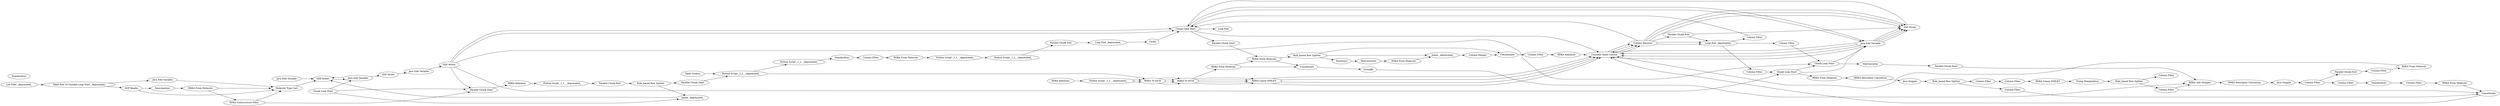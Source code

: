 digraph {
	1276 [label="RDKit Substructure Filter"]
	10 [label="RDKit To InChI"]
	25 [label="RDKit Canon SMILES"]
	119 [label="Constant Value Column"]
	128 [label="Column Resorter"]
	290 [label="RDKit To InChI"]
	307 [label="Python Script _1_1_ _deprecated_"]
	19 [label="SDF Writer"]
	233 [label="Java Edit Variable"]
	234 [label="Chunk Loop Start"]
	235 [label="Loop End _deprecated_"]
	237 [label=Tautomers]
	239 [label=MolConverter]
	240 [label="Parallel Chunk Start"]
	241 [label="Parallel Chunk End"]
	242 [label="RDKit Descriptor Calculation"]
	244 [label="Rule_based Row Splitter"]
	245 [label=Concatenate]
	247 [label="RDKit From Molecule"]
	248 [label="Column Filter"]
	250 [label="RDKit Kekulizer"]
	251 [label="Column Merger"]
	252 [label="Joiner _deprecated_"]
	253 [label="Column Filter"]
	1278 [label="SDF Reader"]
	10 [label="RDKit To InChI"]
	25 [label="RDKit Canon SMILES"]
	119 [label="Constant Value Column"]
	128 [label="Column Resorter"]
	290 [label="RDKit To InChI"]
	291 [label="RDKit Kekulizer"]
	19 [label="SDF Writer"]
	233 [label="Java Edit Variable"]
	234 [label="Loop End _deprecated_"]
	921 [label="Column Filter"]
	924 [label="Parallel Chunk End"]
	925 [label="RDKit From Molecule"]
	926 [label="Parallel Chunk Start"]
	933 [label=MolConverter]
	934 [label=Standardizer]
	935 [label="Chunk Loop Start"]
	937 [label="Column Filter"]
	1280 [label="Loop End"]
	1281 [label="List Files _deprecated_"]
	1282 [label="RDKit From Molecule"]
	1283 [label=Cache]
	1284 [label=Dearomatizer]
	1285 [label="Table Row To Variable Loop Start _deprecated_"]
	883 [label="Molecule Type Cast"]
	885 [label="SDF Writer"]
	888 [label="SDF Writer"]
	890 [label="SDF Writer"]
	892 [label="Java Edit Variable"]
	896 [label="Java Edit Variable"]
	897 [label="Java Edit Variable"]
	885 [label="SDF Writer"]
	896 [label="Java Edit Variable"]
	900 [label="Parallel Chunk Start"]
	901 [label="Chunk Loop Start"]
	902 [label="RDKit Kekulizer"]
	903 [label="Python Script _1_1_ _deprecated_"]
	904 [label="Python Script _1_1_ _deprecated_"]
	905 [label="Loop End _deprecated_"]
	908 [label="Python Script _1_1_ _deprecated_"]
	284 [label="Python Script _1_1_ _deprecated_"]
	291 [label="Python Script _2_1_ _deprecated_"]
	294 [label="Table Creator"]
	2153 [label="Joiner _deprecated_"]
	2154 [label="Rule_based Row Splitter"]
	2156 [label="Parallel Chunk End"]
	2161 [label="Parallel Chunk Start"]
	2162 [label="Parallel Chunk End"]
	2163 [label=Standardizer]
	2165 [label="Column Filter"]
	2166 [label="RDKit From Molecule"]
	10 [label="RDKit To InChI"]
	25 [label="RDKit Canon SMILES"]
	119 [label="Constant Value Column"]
	128 [label="Column Resorter"]
	290 [label="RDKit To InChI"]
	307 [label="Python Script _1_1_ _deprecated_"]
	308 [label="RDKit Kekulizer"]
	19 [label="SDF Writer"]
	233 [label="Java Edit Variable"]
	235 [label="Loop End _deprecated_"]
	468 [label="Java Snippet"]
	470 [label="RDKit From Molecule"]
	471 [label="RDKit Descriptor Calculation"]
	474 [label="Rule_based Row Splitter"]
	916 [label=Concatenate]
	918 [label="Column Filter"]
	439 [label="String Manipulation"]
	453 [label="Column Filter"]
	486 [label="RDKit Canon SMILES"]
	487 [label="Rule_based Row Splitter"]
	490 [label="Column Filter"]
	491 [label="Column Filter"]
	922 [label="Column Filter"]
	161 [label="RDKit Salt Stripper"]
	192 [label="RDKit From Molecule"]
	195 [label=GroupBy]
	242 [label="RDKit From Molecule"]
	243 [label=Concatenate]
	286 [label="RDKit Descriptor Calculation"]
	287 [label="Java Snippet"]
	289 [label="Column Filter"]
	290 [label="SDF Reader"]
	937 [label="Chunk Loop Start"]
	938 [label="Column Filter"]
	917 [label="RDKit From Molecule"]
	920 [label="Column Filter"]
	932 [label="Column Filter"]
	936 [label=Standardizer]
	10 [label="RDKit To InChI"]
	25 [label="RDKit Canon SMILES"]
	119 [label="Constant Value Column"]
	128 [label="Column Resorter"]
	290 [label="RDKit To InChI"]
	19 [label="SDF Writer"]
	233 [label="Java Edit Variable"]
	234 [label="Chunk Loop Start"]
	235 [label="Loop End _deprecated_"]
	236 [label="Column Filter"]
	1290 [label="Java Edit Variable"]
	10 -> 290
	25 -> 119
	119 -> 128
	290 -> 25
	307 -> 10
	128 -> 241
	233 -> 119
	233 -> 19
	234 -> 233
	234 -> 240
	235 -> 253
	237 -> 239
	239 -> 247
	240 -> 242
	241 -> 235
	241 -> 19
	242 -> 244
	244 -> 245
	244 -> 252
	244 -> 237
	245 -> 248
	247 -> 252
	248 -> 250
	250 -> 119
	251 -> 245
	252 -> 251
	10 -> 290
	25 -> 119
	119 -> 128
	290 -> 25
	291 -> 10
	128 -> 234
	128 -> 19
	19 -> 234
	233 -> 119
	233 -> 19
	921 -> 925
	924 -> 921
	925 -> 119
	926 -> 161
	933 -> 926
	289 -> 924
	935 -> 933
	935 -> 233
	937 -> 935
	883 -> 885
	885 -> 896
	888 -> 897
	892 -> 885
	896 -> 888
	897 -> 890
	291 -> 284
	294 -> 291
	896 -> 885
	900 -> 902
	901 -> 900
	901 -> 896
	901 -> 2153
	902 -> 903
	903 -> 2156
	904 -> 908
	908 -> 2162
	284 -> 2163
	2153 -> 885
	2154 -> 2153
	2154 -> 2161
	2156 -> 2154
	2161 -> 291
	2162 -> 905
	2163 -> 2165
	2165 -> 2166
	2166 -> 904
	10 -> 290
	25 -> 119
	119 -> 128
	290 -> 25
	307 -> 10
	308 -> 307
	468 -> 474
	470 -> 471
	471 -> 468
	439 -> 487
	453 -> 486
	486 -> 439
	487 -> 491
	487 -> 490
	161 -> 286
	192 -> 242
	192 -> 243
	195 -> 161
	242 -> 243
	243 -> 195
	286 -> 287
	287 -> 289
	290 -> 192
	920 -> 917
	932 -> 936
	936 -> 920
	128 -> 235
	128 -> 19
	233 -> 119
	233 -> 19
	235 -> 938
	474 -> 918
	474 -> 922
	916 -> 119
	918 -> 916
	491 -> 916
	491 -> 161
	922 -> 453
	289 -> 932
	937 -> 233
	937 -> 470
	917 -> 916
	10 -> 290
	25 -> 119
	119 -> 128
	290 -> 25
	128 -> 19
	128 -> 235
	233 -> 119
	233 -> 19
	234 -> 233
	234 -> 119
	235 -> 236
	1276 -> 883
	1276 -> 900
	253 -> 937
	1278 -> 883
	1278 -> 1284
	234 -> 1280
	1281 -> 1285
	1282 -> 1276
	1282 -> 883
	1283 -> 234
	1284 -> 1282
	1285 -> 1290
	1285 -> 1278
	890 -> 234
	890 -> 900
	890 -> 935
	890 -> 937
	890 -> 234
	905 -> 1283
	938 -> 935
	236 -> 234
	1290 -> 883
	rankdir=LR
}
